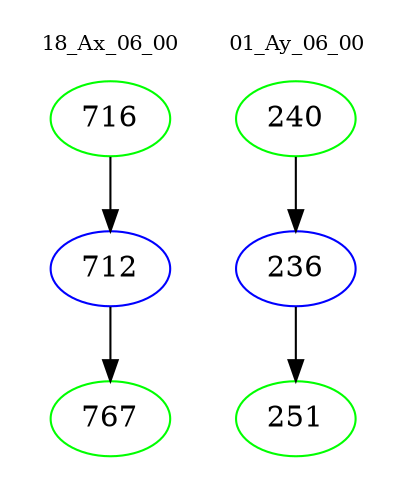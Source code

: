 digraph{
subgraph cluster_0 {
color = white
label = "18_Ax_06_00";
fontsize=10;
T0_716 [label="716", color="green"]
T0_716 -> T0_712 [color="black"]
T0_712 [label="712", color="blue"]
T0_712 -> T0_767 [color="black"]
T0_767 [label="767", color="green"]
}
subgraph cluster_1 {
color = white
label = "01_Ay_06_00";
fontsize=10;
T1_240 [label="240", color="green"]
T1_240 -> T1_236 [color="black"]
T1_236 [label="236", color="blue"]
T1_236 -> T1_251 [color="black"]
T1_251 [label="251", color="green"]
}
}
